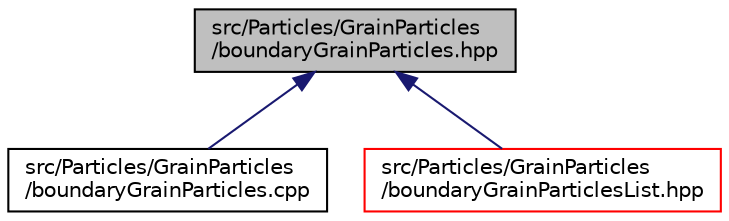 digraph "src/Particles/GrainParticles/boundaryGrainParticles.hpp"
{
 // LATEX_PDF_SIZE
  edge [fontname="Helvetica",fontsize="10",labelfontname="Helvetica",labelfontsize="10"];
  node [fontname="Helvetica",fontsize="10",shape=record];
  Node1 [label="src/Particles/GrainParticles\l/boundaryGrainParticles.hpp",height=0.2,width=0.4,color="black", fillcolor="grey75", style="filled", fontcolor="black",tooltip=" "];
  Node1 -> Node2 [dir="back",color="midnightblue",fontsize="10",style="solid",fontname="Helvetica"];
  Node2 [label="src/Particles/GrainParticles\l/boundaryGrainParticles.cpp",height=0.2,width=0.4,color="black", fillcolor="white", style="filled",URL="$boundaryGrainParticles_8cpp.html",tooltip=" "];
  Node1 -> Node3 [dir="back",color="midnightblue",fontsize="10",style="solid",fontname="Helvetica"];
  Node3 [label="src/Particles/GrainParticles\l/boundaryGrainParticlesList.hpp",height=0.2,width=0.4,color="red", fillcolor="white", style="filled",URL="$boundaryGrainParticlesList_8hpp.html",tooltip=" "];
}
